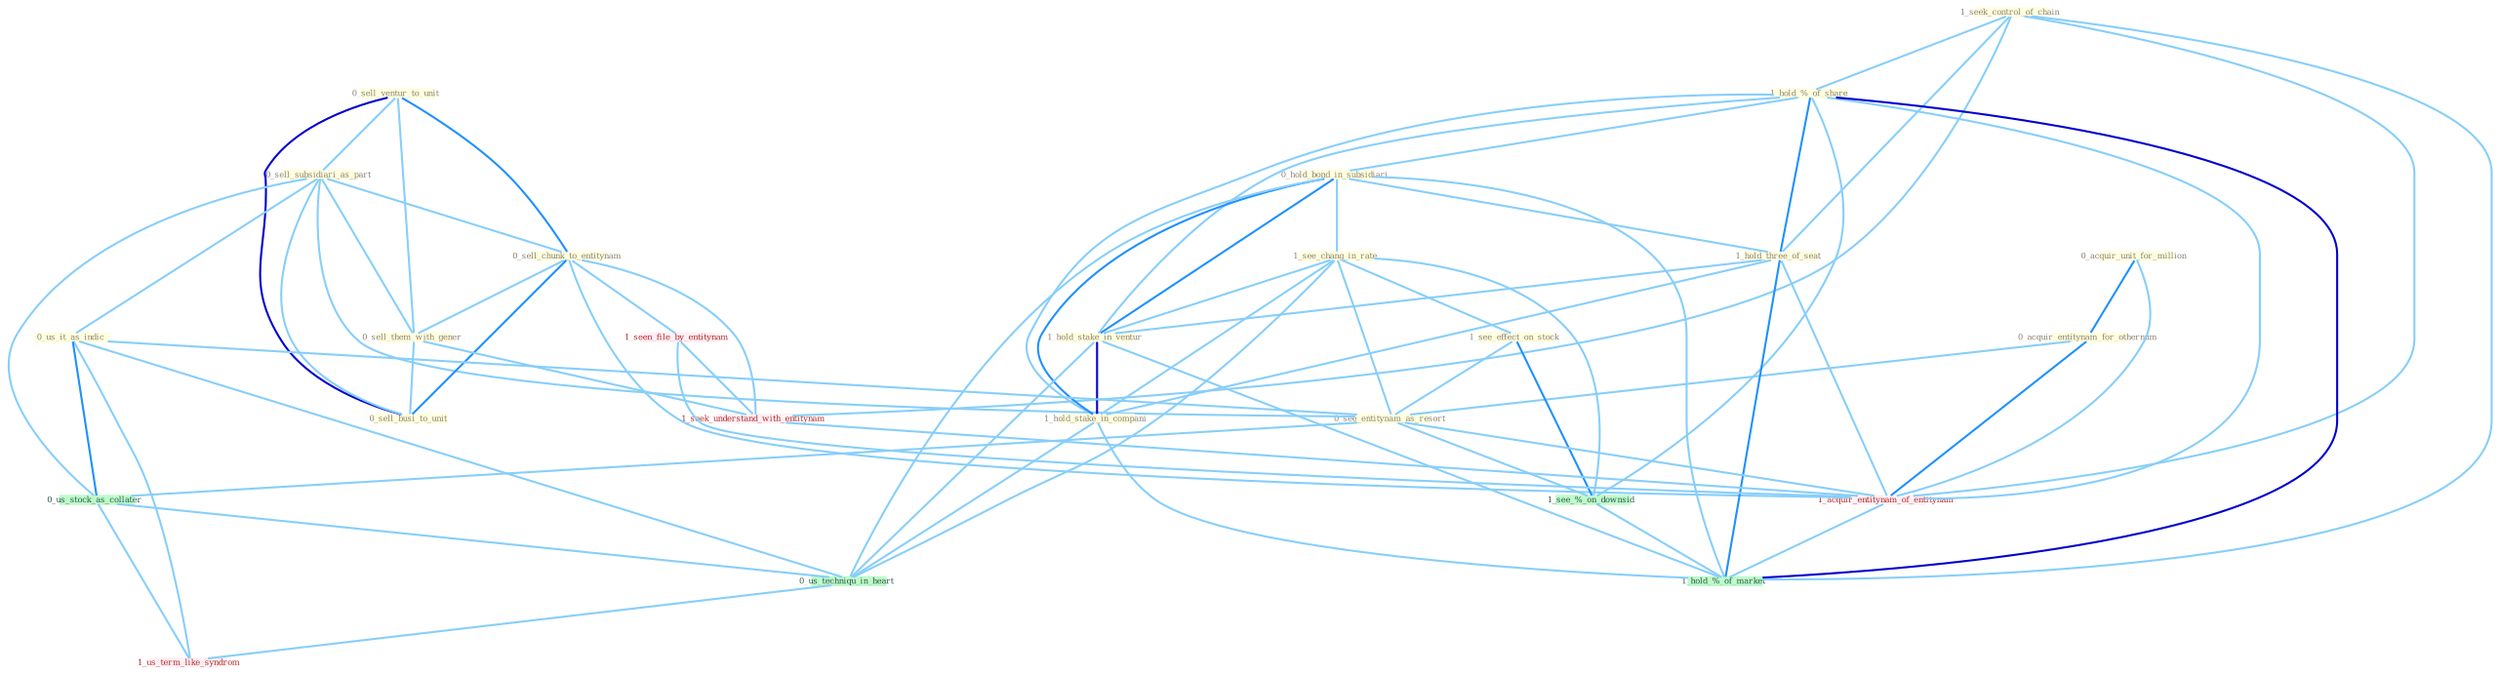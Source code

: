 Graph G{ 
    node
    [shape=polygon,style=filled,width=.5,height=.06,color="#BDFCC9",fixedsize=true,fontsize=4,
    fontcolor="#2f4f4f"];
    {node
    [color="#ffffe0", fontcolor="#8b7d6b"] "0_sell_ventur_to_unit " "1_seek_control_of_chain " "0_sell_subsidiari_as_part " "0_sell_chunk_to_entitynam " "1_hold_%_of_share " "0_hold_bond_in_subsidiari " "0_acquir_unit_for_million " "0_acquir_entitynam_for_othernum " "1_see_chang_in_rate " "1_hold_three_of_seat " "1_hold_stake_in_ventur " "0_sell_them_with_gener " "0_us_it_as_indic " "1_see_effect_on_stock " "1_hold_stake_in_compani " "0_sell_busi_to_unit " "0_see_entitynam_as_resort "}
{node [color="#fff0f5", fontcolor="#b22222"] "1_seen_file_by_entitynam " "1_seek_understand_with_entitynam " "1_acquir_entitynam_of_entitynam " "1_us_term_like_syndrom "}
edge [color="#B0E2FF"];

	"0_sell_ventur_to_unit " -- "0_sell_subsidiari_as_part " [w="1", color="#87cefa" ];
	"0_sell_ventur_to_unit " -- "0_sell_chunk_to_entitynam " [w="2", color="#1e90ff" , len=0.8];
	"0_sell_ventur_to_unit " -- "0_sell_them_with_gener " [w="1", color="#87cefa" ];
	"0_sell_ventur_to_unit " -- "0_sell_busi_to_unit " [w="3", color="#0000cd" , len=0.6];
	"1_seek_control_of_chain " -- "1_hold_%_of_share " [w="1", color="#87cefa" ];
	"1_seek_control_of_chain " -- "1_hold_three_of_seat " [w="1", color="#87cefa" ];
	"1_seek_control_of_chain " -- "1_seek_understand_with_entitynam " [w="1", color="#87cefa" ];
	"1_seek_control_of_chain " -- "1_acquir_entitynam_of_entitynam " [w="1", color="#87cefa" ];
	"1_seek_control_of_chain " -- "1_hold_%_of_market " [w="1", color="#87cefa" ];
	"0_sell_subsidiari_as_part " -- "0_sell_chunk_to_entitynam " [w="1", color="#87cefa" ];
	"0_sell_subsidiari_as_part " -- "0_sell_them_with_gener " [w="1", color="#87cefa" ];
	"0_sell_subsidiari_as_part " -- "0_us_it_as_indic " [w="1", color="#87cefa" ];
	"0_sell_subsidiari_as_part " -- "0_sell_busi_to_unit " [w="1", color="#87cefa" ];
	"0_sell_subsidiari_as_part " -- "0_see_entitynam_as_resort " [w="1", color="#87cefa" ];
	"0_sell_subsidiari_as_part " -- "0_us_stock_as_collater " [w="1", color="#87cefa" ];
	"0_sell_chunk_to_entitynam " -- "0_sell_them_with_gener " [w="1", color="#87cefa" ];
	"0_sell_chunk_to_entitynam " -- "0_sell_busi_to_unit " [w="2", color="#1e90ff" , len=0.8];
	"0_sell_chunk_to_entitynam " -- "1_seen_file_by_entitynam " [w="1", color="#87cefa" ];
	"0_sell_chunk_to_entitynam " -- "1_seek_understand_with_entitynam " [w="1", color="#87cefa" ];
	"0_sell_chunk_to_entitynam " -- "1_acquir_entitynam_of_entitynam " [w="1", color="#87cefa" ];
	"1_hold_%_of_share " -- "0_hold_bond_in_subsidiari " [w="1", color="#87cefa" ];
	"1_hold_%_of_share " -- "1_hold_three_of_seat " [w="2", color="#1e90ff" , len=0.8];
	"1_hold_%_of_share " -- "1_hold_stake_in_ventur " [w="1", color="#87cefa" ];
	"1_hold_%_of_share " -- "1_hold_stake_in_compani " [w="1", color="#87cefa" ];
	"1_hold_%_of_share " -- "1_acquir_entitynam_of_entitynam " [w="1", color="#87cefa" ];
	"1_hold_%_of_share " -- "1_see_%_on_downsid " [w="1", color="#87cefa" ];
	"1_hold_%_of_share " -- "1_hold_%_of_market " [w="3", color="#0000cd" , len=0.6];
	"0_hold_bond_in_subsidiari " -- "1_see_chang_in_rate " [w="1", color="#87cefa" ];
	"0_hold_bond_in_subsidiari " -- "1_hold_three_of_seat " [w="1", color="#87cefa" ];
	"0_hold_bond_in_subsidiari " -- "1_hold_stake_in_ventur " [w="2", color="#1e90ff" , len=0.8];
	"0_hold_bond_in_subsidiari " -- "1_hold_stake_in_compani " [w="2", color="#1e90ff" , len=0.8];
	"0_hold_bond_in_subsidiari " -- "0_us_techniqu_in_heart " [w="1", color="#87cefa" ];
	"0_hold_bond_in_subsidiari " -- "1_hold_%_of_market " [w="1", color="#87cefa" ];
	"0_acquir_unit_for_million " -- "0_acquir_entitynam_for_othernum " [w="2", color="#1e90ff" , len=0.8];
	"0_acquir_unit_for_million " -- "1_acquir_entitynam_of_entitynam " [w="1", color="#87cefa" ];
	"0_acquir_entitynam_for_othernum " -- "0_see_entitynam_as_resort " [w="1", color="#87cefa" ];
	"0_acquir_entitynam_for_othernum " -- "1_acquir_entitynam_of_entitynam " [w="2", color="#1e90ff" , len=0.8];
	"1_see_chang_in_rate " -- "1_hold_stake_in_ventur " [w="1", color="#87cefa" ];
	"1_see_chang_in_rate " -- "1_see_effect_on_stock " [w="1", color="#87cefa" ];
	"1_see_chang_in_rate " -- "1_hold_stake_in_compani " [w="1", color="#87cefa" ];
	"1_see_chang_in_rate " -- "0_see_entitynam_as_resort " [w="1", color="#87cefa" ];
	"1_see_chang_in_rate " -- "0_us_techniqu_in_heart " [w="1", color="#87cefa" ];
	"1_see_chang_in_rate " -- "1_see_%_on_downsid " [w="1", color="#87cefa" ];
	"1_hold_three_of_seat " -- "1_hold_stake_in_ventur " [w="1", color="#87cefa" ];
	"1_hold_three_of_seat " -- "1_hold_stake_in_compani " [w="1", color="#87cefa" ];
	"1_hold_three_of_seat " -- "1_acquir_entitynam_of_entitynam " [w="1", color="#87cefa" ];
	"1_hold_three_of_seat " -- "1_hold_%_of_market " [w="2", color="#1e90ff" , len=0.8];
	"1_hold_stake_in_ventur " -- "1_hold_stake_in_compani " [w="3", color="#0000cd" , len=0.6];
	"1_hold_stake_in_ventur " -- "0_us_techniqu_in_heart " [w="1", color="#87cefa" ];
	"1_hold_stake_in_ventur " -- "1_hold_%_of_market " [w="1", color="#87cefa" ];
	"0_sell_them_with_gener " -- "0_sell_busi_to_unit " [w="1", color="#87cefa" ];
	"0_sell_them_with_gener " -- "1_seek_understand_with_entitynam " [w="1", color="#87cefa" ];
	"0_us_it_as_indic " -- "0_see_entitynam_as_resort " [w="1", color="#87cefa" ];
	"0_us_it_as_indic " -- "0_us_stock_as_collater " [w="2", color="#1e90ff" , len=0.8];
	"0_us_it_as_indic " -- "0_us_techniqu_in_heart " [w="1", color="#87cefa" ];
	"0_us_it_as_indic " -- "1_us_term_like_syndrom " [w="1", color="#87cefa" ];
	"1_see_effect_on_stock " -- "0_see_entitynam_as_resort " [w="1", color="#87cefa" ];
	"1_see_effect_on_stock " -- "1_see_%_on_downsid " [w="2", color="#1e90ff" , len=0.8];
	"1_hold_stake_in_compani " -- "0_us_techniqu_in_heart " [w="1", color="#87cefa" ];
	"1_hold_stake_in_compani " -- "1_hold_%_of_market " [w="1", color="#87cefa" ];
	"0_see_entitynam_as_resort " -- "0_us_stock_as_collater " [w="1", color="#87cefa" ];
	"0_see_entitynam_as_resort " -- "1_acquir_entitynam_of_entitynam " [w="1", color="#87cefa" ];
	"0_see_entitynam_as_resort " -- "1_see_%_on_downsid " [w="1", color="#87cefa" ];
	"1_seen_file_by_entitynam " -- "1_seek_understand_with_entitynam " [w="1", color="#87cefa" ];
	"1_seen_file_by_entitynam " -- "1_acquir_entitynam_of_entitynam " [w="1", color="#87cefa" ];
	"0_us_stock_as_collater " -- "0_us_techniqu_in_heart " [w="1", color="#87cefa" ];
	"0_us_stock_as_collater " -- "1_us_term_like_syndrom " [w="1", color="#87cefa" ];
	"1_seek_understand_with_entitynam " -- "1_acquir_entitynam_of_entitynam " [w="1", color="#87cefa" ];
	"1_acquir_entitynam_of_entitynam " -- "1_hold_%_of_market " [w="1", color="#87cefa" ];
	"0_us_techniqu_in_heart " -- "1_us_term_like_syndrom " [w="1", color="#87cefa" ];
	"1_see_%_on_downsid " -- "1_hold_%_of_market " [w="1", color="#87cefa" ];
}